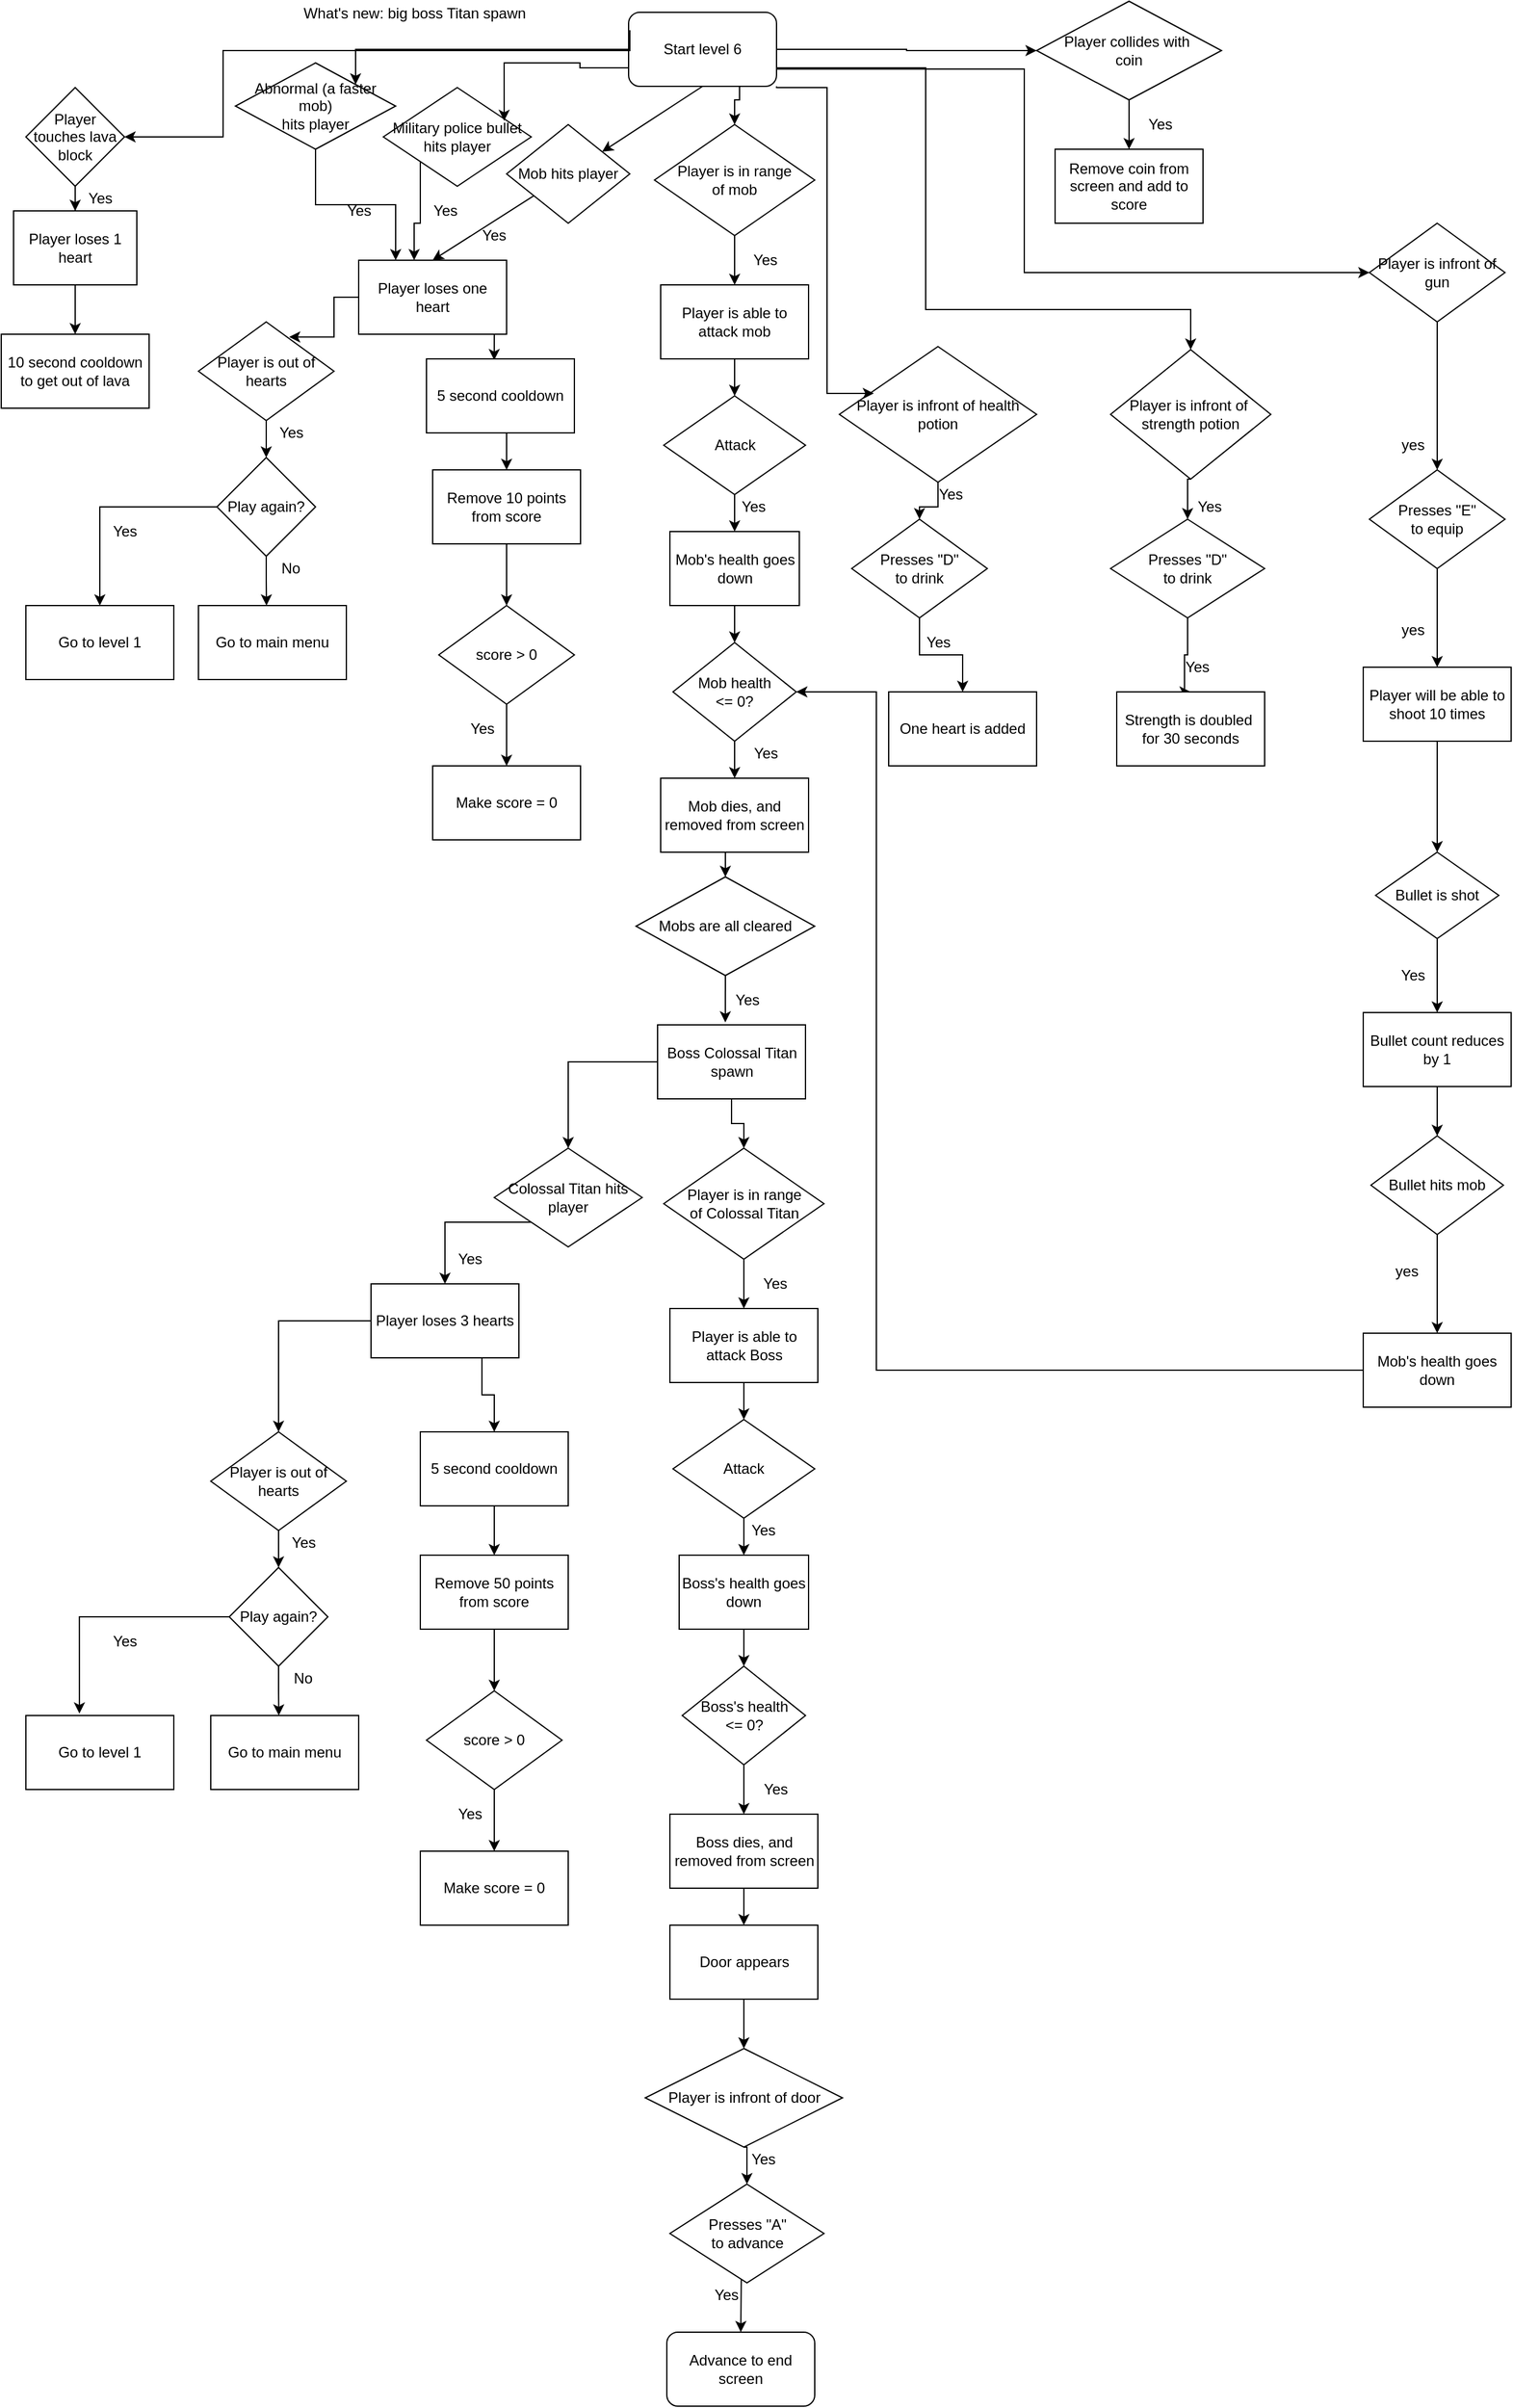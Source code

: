 <mxfile version="14.4.8" type="device"><diagram id="xkkhSHeA-ffI-onqJJuW" name="Page-1"><mxGraphModel dx="2272" dy="737" grid="1" gridSize="10" guides="1" tooltips="1" connect="1" arrows="1" fold="1" page="1" pageScale="1" pageWidth="850" pageHeight="1100" math="0" shadow="0"><root><mxCell id="0"/><mxCell id="1" parent="0"/><mxCell id="xJRGZZut8tcqVlzGXJP9-3" value="" style="group" parent="1" vertex="1" connectable="0"><mxGeometry x="360" y="10" width="120" height="60" as="geometry"/></mxCell><mxCell id="xJRGZZut8tcqVlzGXJP9-1" value="Start level 6" style="rounded=1;whiteSpace=wrap;html=1;" parent="xJRGZZut8tcqVlzGXJP9-3" vertex="1"><mxGeometry x="-1" y="-1" width="120" height="60" as="geometry"/></mxCell><mxCell id="xJRGZZut8tcqVlzGXJP9-4" value="Mob hits player" style="rhombus;whiteSpace=wrap;html=1;" parent="1" vertex="1"><mxGeometry x="260" y="100" width="100" height="80" as="geometry"/></mxCell><mxCell id="xJRGZZut8tcqVlzGXJP9-43" style="edgeStyle=orthogonalEdgeStyle;rounded=0;orthogonalLoop=1;jettySize=auto;html=1;exitX=1;exitY=1;exitDx=0;exitDy=0;entryX=0.458;entryY=0.017;entryDx=0;entryDy=0;entryPerimeter=0;" parent="1" source="xJRGZZut8tcqVlzGXJP9-5" target="xJRGZZut8tcqVlzGXJP9-42" edge="1"><mxGeometry relative="1" as="geometry"/></mxCell><mxCell id="xJRGZZut8tcqVlzGXJP9-51" style="edgeStyle=orthogonalEdgeStyle;rounded=0;orthogonalLoop=1;jettySize=auto;html=1;exitX=0;exitY=0.5;exitDx=0;exitDy=0;entryX=0.669;entryY=0.153;entryDx=0;entryDy=0;entryPerimeter=0;" parent="1" source="xJRGZZut8tcqVlzGXJP9-5" target="xJRGZZut8tcqVlzGXJP9-41" edge="1"><mxGeometry relative="1" as="geometry"/></mxCell><mxCell id="xJRGZZut8tcqVlzGXJP9-5" value="Player loses one heart" style="rounded=0;whiteSpace=wrap;html=1;" parent="1" vertex="1"><mxGeometry x="140" y="210" width="120" height="60" as="geometry"/></mxCell><mxCell id="xJRGZZut8tcqVlzGXJP9-8" value="" style="endArrow=classic;html=1;entryX=0.5;entryY=0;entryDx=0;entryDy=0;" parent="1" source="xJRGZZut8tcqVlzGXJP9-4" target="xJRGZZut8tcqVlzGXJP9-5" edge="1"><mxGeometry width="50" height="50" relative="1" as="geometry"><mxPoint x="400" y="280" as="sourcePoint"/><mxPoint x="220" y="160" as="targetPoint"/></mxGeometry></mxCell><mxCell id="xJRGZZut8tcqVlzGXJP9-9" value="Yes" style="text;html=1;strokeColor=none;fillColor=none;align=center;verticalAlign=middle;whiteSpace=wrap;rounded=0;" parent="1" vertex="1"><mxGeometry x="230" y="180" width="40" height="20" as="geometry"/></mxCell><mxCell id="xJRGZZut8tcqVlzGXJP9-10" value="" style="endArrow=classic;html=1;exitX=0.5;exitY=1;exitDx=0;exitDy=0;" parent="1" source="xJRGZZut8tcqVlzGXJP9-1" target="xJRGZZut8tcqVlzGXJP9-4" edge="1"><mxGeometry width="50" height="50" relative="1" as="geometry"><mxPoint x="400" y="280" as="sourcePoint"/><mxPoint x="450" y="230" as="targetPoint"/></mxGeometry></mxCell><mxCell id="xJRGZZut8tcqVlzGXJP9-16" style="edgeStyle=orthogonalEdgeStyle;rounded=0;orthogonalLoop=1;jettySize=auto;html=1;exitX=0.5;exitY=1;exitDx=0;exitDy=0;entryX=0.5;entryY=0;entryDx=0;entryDy=0;" parent="1" source="xJRGZZut8tcqVlzGXJP9-11" target="xJRGZZut8tcqVlzGXJP9-12" edge="1"><mxGeometry relative="1" as="geometry"/></mxCell><mxCell id="xJRGZZut8tcqVlzGXJP9-11" value="Player is in range&lt;br&gt;of mob" style="rhombus;whiteSpace=wrap;html=1;" parent="1" vertex="1"><mxGeometry x="380" y="100" width="130" height="90" as="geometry"/></mxCell><mxCell id="xJRGZZut8tcqVlzGXJP9-17" style="edgeStyle=orthogonalEdgeStyle;rounded=0;orthogonalLoop=1;jettySize=auto;html=1;exitX=0.5;exitY=1;exitDx=0;exitDy=0;entryX=0.5;entryY=0;entryDx=0;entryDy=0;" parent="1" source="xJRGZZut8tcqVlzGXJP9-12" target="xJRGZZut8tcqVlzGXJP9-13" edge="1"><mxGeometry relative="1" as="geometry"/></mxCell><mxCell id="xJRGZZut8tcqVlzGXJP9-12" value="Player is able to attack mob" style="rounded=0;whiteSpace=wrap;html=1;" parent="1" vertex="1"><mxGeometry x="385" y="230" width="120" height="60" as="geometry"/></mxCell><mxCell id="xJRGZZut8tcqVlzGXJP9-20" style="edgeStyle=orthogonalEdgeStyle;rounded=0;orthogonalLoop=1;jettySize=auto;html=1;exitX=0.5;exitY=1;exitDx=0;exitDy=0;entryX=0.5;entryY=0;entryDx=0;entryDy=0;" parent="1" source="xJRGZZut8tcqVlzGXJP9-13" target="xJRGZZut8tcqVlzGXJP9-14" edge="1"><mxGeometry relative="1" as="geometry"/></mxCell><mxCell id="xJRGZZut8tcqVlzGXJP9-13" value="Attack" style="rhombus;whiteSpace=wrap;html=1;" parent="1" vertex="1"><mxGeometry x="387.5" y="320" width="115" height="80" as="geometry"/></mxCell><mxCell id="xJRGZZut8tcqVlzGXJP9-14" value="Mob's health goes down" style="rounded=0;whiteSpace=wrap;html=1;" parent="1" vertex="1"><mxGeometry x="392.5" y="430" width="105" height="60" as="geometry"/></mxCell><mxCell id="xJRGZZut8tcqVlzGXJP9-15" style="edgeStyle=orthogonalEdgeStyle;rounded=0;orthogonalLoop=1;jettySize=auto;html=1;exitX=0.75;exitY=1;exitDx=0;exitDy=0;entryX=0.5;entryY=0;entryDx=0;entryDy=0;" parent="1" source="xJRGZZut8tcqVlzGXJP9-1" target="xJRGZZut8tcqVlzGXJP9-11" edge="1"><mxGeometry relative="1" as="geometry"><Array as="points"><mxPoint x="445" y="80"/></Array></mxGeometry></mxCell><mxCell id="xJRGZZut8tcqVlzGXJP9-18" value="Yes" style="text;html=1;strokeColor=none;fillColor=none;align=center;verticalAlign=middle;whiteSpace=wrap;rounded=0;" parent="1" vertex="1"><mxGeometry x="450" y="200" width="40" height="20" as="geometry"/></mxCell><mxCell id="xJRGZZut8tcqVlzGXJP9-21" value="Yes" style="text;html=1;align=center;verticalAlign=middle;resizable=0;points=[];autosize=1;" parent="1" vertex="1"><mxGeometry x="440" y="400" width="40" height="20" as="geometry"/></mxCell><mxCell id="xJRGZZut8tcqVlzGXJP9-22" value="Mob health&lt;br&gt;&amp;lt;= 0?" style="rhombus;whiteSpace=wrap;html=1;" parent="1" vertex="1"><mxGeometry x="395" y="520" width="100" height="80" as="geometry"/></mxCell><mxCell id="xJRGZZut8tcqVlzGXJP9-23" value="" style="endArrow=classic;html=1;exitX=0.5;exitY=1;exitDx=0;exitDy=0;entryX=0.5;entryY=0;entryDx=0;entryDy=0;" parent="1" source="xJRGZZut8tcqVlzGXJP9-14" target="xJRGZZut8tcqVlzGXJP9-22" edge="1"><mxGeometry width="50" height="50" relative="1" as="geometry"><mxPoint x="400" y="570" as="sourcePoint"/><mxPoint x="450" y="520" as="targetPoint"/></mxGeometry></mxCell><mxCell id="Jt_58fMAs7KJmYxRayXe-1" style="edgeStyle=orthogonalEdgeStyle;rounded=0;orthogonalLoop=1;jettySize=auto;html=1;exitX=0.5;exitY=1;exitDx=0;exitDy=0;entryX=0.5;entryY=0;entryDx=0;entryDy=0;" parent="1" source="xJRGZZut8tcqVlzGXJP9-24" target="xJRGZZut8tcqVlzGXJP9-56" edge="1"><mxGeometry relative="1" as="geometry"/></mxCell><mxCell id="xJRGZZut8tcqVlzGXJP9-24" value="Mob dies, and removed from screen" style="rounded=0;whiteSpace=wrap;html=1;" parent="1" vertex="1"><mxGeometry x="385" y="630" width="120" height="60" as="geometry"/></mxCell><mxCell id="xJRGZZut8tcqVlzGXJP9-25" value="" style="endArrow=classic;html=1;exitX=0.5;exitY=1;exitDx=0;exitDy=0;" parent="1" source="xJRGZZut8tcqVlzGXJP9-22" target="xJRGZZut8tcqVlzGXJP9-24" edge="1"><mxGeometry width="50" height="50" relative="1" as="geometry"><mxPoint x="400" y="410" as="sourcePoint"/><mxPoint x="450" y="360" as="targetPoint"/></mxGeometry></mxCell><mxCell id="xJRGZZut8tcqVlzGXJP9-26" style="edgeStyle=orthogonalEdgeStyle;rounded=0;orthogonalLoop=1;jettySize=auto;html=1;exitX=1;exitY=0.5;exitDx=0;exitDy=0;entryX=0;entryY=0.5;entryDx=0;entryDy=0;" parent="1" source="xJRGZZut8tcqVlzGXJP9-1" target="xJRGZZut8tcqVlzGXJP9-27" edge="1"><mxGeometry relative="1" as="geometry"><mxPoint x="610" y="49.8" as="targetPoint"/></mxGeometry></mxCell><mxCell id="xJRGZZut8tcqVlzGXJP9-38" style="edgeStyle=orthogonalEdgeStyle;rounded=0;orthogonalLoop=1;jettySize=auto;html=1;exitX=0.5;exitY=1;exitDx=0;exitDy=0;entryX=0.5;entryY=0;entryDx=0;entryDy=0;" parent="1" source="xJRGZZut8tcqVlzGXJP9-27" target="xJRGZZut8tcqVlzGXJP9-29" edge="1"><mxGeometry relative="1" as="geometry"/></mxCell><mxCell id="xJRGZZut8tcqVlzGXJP9-27" value="Player collides with&amp;nbsp;&lt;br&gt;coin" style="rhombus;whiteSpace=wrap;html=1;" parent="1" vertex="1"><mxGeometry x="690" width="150" height="80" as="geometry"/></mxCell><mxCell id="xJRGZZut8tcqVlzGXJP9-29" value="Remove coin from screen and add to score" style="whiteSpace=wrap;html=1;" parent="1" vertex="1"><mxGeometry x="705" y="120" width="120" height="60" as="geometry"/></mxCell><mxCell id="xJRGZZut8tcqVlzGXJP9-34" style="edgeStyle=orthogonalEdgeStyle;rounded=0;orthogonalLoop=1;jettySize=auto;html=1;exitX=0.5;exitY=1;exitDx=0;exitDy=0;entryX=0.5;entryY=0;entryDx=0;entryDy=0;" parent="1" source="xJRGZZut8tcqVlzGXJP9-30" target="xJRGZZut8tcqVlzGXJP9-31" edge="1"><mxGeometry relative="1" as="geometry"/></mxCell><mxCell id="xJRGZZut8tcqVlzGXJP9-30" value="Remove 10 points from score" style="whiteSpace=wrap;html=1;" parent="1" vertex="1"><mxGeometry x="200" y="380" width="120" height="60" as="geometry"/></mxCell><mxCell id="xJRGZZut8tcqVlzGXJP9-35" style="edgeStyle=orthogonalEdgeStyle;rounded=0;orthogonalLoop=1;jettySize=auto;html=1;exitX=0.5;exitY=1;exitDx=0;exitDy=0;entryX=0.5;entryY=0;entryDx=0;entryDy=0;" parent="1" source="xJRGZZut8tcqVlzGXJP9-31" target="xJRGZZut8tcqVlzGXJP9-32" edge="1"><mxGeometry relative="1" as="geometry"/></mxCell><mxCell id="xJRGZZut8tcqVlzGXJP9-31" value="score &amp;gt; 0" style="rhombus;whiteSpace=wrap;html=1;" parent="1" vertex="1"><mxGeometry x="205" y="490" width="110" height="80" as="geometry"/></mxCell><mxCell id="xJRGZZut8tcqVlzGXJP9-32" value="Make score = 0" style="rounded=0;whiteSpace=wrap;html=1;" parent="1" vertex="1"><mxGeometry x="200" y="620" width="120" height="60" as="geometry"/></mxCell><mxCell id="xJRGZZut8tcqVlzGXJP9-36" value="Yes" style="text;html=1;align=center;verticalAlign=middle;resizable=0;points=[];autosize=1;" parent="1" vertex="1"><mxGeometry x="220" y="580" width="40" height="20" as="geometry"/></mxCell><mxCell id="xJRGZZut8tcqVlzGXJP9-39" value="Yes" style="text;html=1;align=center;verticalAlign=middle;resizable=0;points=[];autosize=1;" parent="1" vertex="1"><mxGeometry x="770" y="90" width="40" height="20" as="geometry"/></mxCell><mxCell id="xJRGZZut8tcqVlzGXJP9-52" style="edgeStyle=orthogonalEdgeStyle;rounded=0;orthogonalLoop=1;jettySize=auto;html=1;exitX=0.5;exitY=1;exitDx=0;exitDy=0;" parent="1" source="xJRGZZut8tcqVlzGXJP9-41" target="xJRGZZut8tcqVlzGXJP9-46" edge="1"><mxGeometry relative="1" as="geometry"/></mxCell><mxCell id="xJRGZZut8tcqVlzGXJP9-41" value="Player is out of hearts" style="rhombus;whiteSpace=wrap;html=1;" parent="1" vertex="1"><mxGeometry x="10" y="260" width="110" height="80" as="geometry"/></mxCell><mxCell id="xJRGZZut8tcqVlzGXJP9-44" style="edgeStyle=orthogonalEdgeStyle;rounded=0;orthogonalLoop=1;jettySize=auto;html=1;exitX=0.5;exitY=1;exitDx=0;exitDy=0;entryX=0.5;entryY=0;entryDx=0;entryDy=0;" parent="1" source="xJRGZZut8tcqVlzGXJP9-42" target="xJRGZZut8tcqVlzGXJP9-30" edge="1"><mxGeometry relative="1" as="geometry"/></mxCell><mxCell id="xJRGZZut8tcqVlzGXJP9-42" value="5 second cooldown" style="whiteSpace=wrap;html=1;" parent="1" vertex="1"><mxGeometry x="195" y="290" width="120" height="60" as="geometry"/></mxCell><mxCell id="xJRGZZut8tcqVlzGXJP9-49" style="edgeStyle=orthogonalEdgeStyle;rounded=0;orthogonalLoop=1;jettySize=auto;html=1;exitX=0.5;exitY=1;exitDx=0;exitDy=0;entryX=0.46;entryY=0;entryDx=0;entryDy=0;entryPerimeter=0;" parent="1" source="xJRGZZut8tcqVlzGXJP9-46" target="xJRGZZut8tcqVlzGXJP9-47" edge="1"><mxGeometry relative="1" as="geometry"/></mxCell><mxCell id="Jt_58fMAs7KJmYxRayXe-14" style="edgeStyle=orthogonalEdgeStyle;rounded=0;orthogonalLoop=1;jettySize=auto;html=1;exitX=0;exitY=0.5;exitDx=0;exitDy=0;entryX=0.5;entryY=0;entryDx=0;entryDy=0;" parent="1" source="xJRGZZut8tcqVlzGXJP9-46" target="Jt_58fMAs7KJmYxRayXe-13" edge="1"><mxGeometry relative="1" as="geometry"/></mxCell><mxCell id="xJRGZZut8tcqVlzGXJP9-46" value="Play again?" style="rhombus;whiteSpace=wrap;html=1;" parent="1" vertex="1"><mxGeometry x="25" y="370" width="80" height="80" as="geometry"/></mxCell><mxCell id="xJRGZZut8tcqVlzGXJP9-47" value="Go to main menu" style="rounded=0;whiteSpace=wrap;html=1;" parent="1" vertex="1"><mxGeometry x="10" y="490" width="120" height="60" as="geometry"/></mxCell><mxCell id="xJRGZZut8tcqVlzGXJP9-50" value="No" style="text;html=1;strokeColor=none;fillColor=none;align=center;verticalAlign=middle;whiteSpace=wrap;rounded=0;" parent="1" vertex="1"><mxGeometry x="65" y="450" width="40" height="20" as="geometry"/></mxCell><mxCell id="xJRGZZut8tcqVlzGXJP9-53" value="Yes" style="text;html=1;align=center;verticalAlign=middle;resizable=0;points=[];autosize=1;" parent="1" vertex="1"><mxGeometry x="65" y="340" width="40" height="20" as="geometry"/></mxCell><mxCell id="xJRGZZut8tcqVlzGXJP9-55" value="Yes" style="text;html=1;align=center;verticalAlign=middle;resizable=0;points=[];autosize=1;" parent="1" vertex="1"><mxGeometry x="-70" y="420" width="40" height="20" as="geometry"/></mxCell><mxCell id="3D5SdrnPNjiN8urEaTNC-56" style="edgeStyle=orthogonalEdgeStyle;rounded=0;orthogonalLoop=1;jettySize=auto;html=1;exitX=0.5;exitY=1;exitDx=0;exitDy=0;entryX=0.458;entryY=-0.033;entryDx=0;entryDy=0;entryPerimeter=0;" parent="1" source="xJRGZZut8tcqVlzGXJP9-56" target="3D5SdrnPNjiN8urEaTNC-15" edge="1"><mxGeometry relative="1" as="geometry"/></mxCell><mxCell id="xJRGZZut8tcqVlzGXJP9-56" value="Mobs are all cleared" style="rhombus;whiteSpace=wrap;html=1;" parent="1" vertex="1"><mxGeometry x="365" y="710" width="145" height="80" as="geometry"/></mxCell><mxCell id="xJRGZZut8tcqVlzGXJP9-66" style="edgeStyle=orthogonalEdgeStyle;rounded=0;orthogonalLoop=1;jettySize=auto;html=1;exitX=0.5;exitY=1;exitDx=0;exitDy=0;" parent="1" source="xJRGZZut8tcqVlzGXJP9-60" target="xJRGZZut8tcqVlzGXJP9-61" edge="1"><mxGeometry relative="1" as="geometry"/></mxCell><mxCell id="xJRGZZut8tcqVlzGXJP9-60" value="Door appears" style="rounded=0;whiteSpace=wrap;html=1;" parent="1" vertex="1"><mxGeometry x="392.5" y="1560" width="120" height="60" as="geometry"/></mxCell><mxCell id="xJRGZZut8tcqVlzGXJP9-68" style="edgeStyle=orthogonalEdgeStyle;rounded=0;orthogonalLoop=1;jettySize=auto;html=1;exitX=0.5;exitY=1;exitDx=0;exitDy=0;entryX=0.5;entryY=0;entryDx=0;entryDy=0;" parent="1" source="xJRGZZut8tcqVlzGXJP9-61" target="xJRGZZut8tcqVlzGXJP9-62" edge="1"><mxGeometry relative="1" as="geometry"/></mxCell><mxCell id="xJRGZZut8tcqVlzGXJP9-61" value="Player is infront of door" style="rhombus;whiteSpace=wrap;html=1;" parent="1" vertex="1"><mxGeometry x="372.5" y="1660" width="160" height="80" as="geometry"/></mxCell><mxCell id="xJRGZZut8tcqVlzGXJP9-70" style="edgeStyle=orthogonalEdgeStyle;rounded=0;orthogonalLoop=1;jettySize=auto;html=1;entryX=0.5;entryY=0;entryDx=0;entryDy=0;" parent="1" target="xJRGZZut8tcqVlzGXJP9-63" edge="1"><mxGeometry relative="1" as="geometry"><mxPoint x="450" y="1781" as="sourcePoint"/></mxGeometry></mxCell><mxCell id="xJRGZZut8tcqVlzGXJP9-62" value="Presses &quot;A&quot;&lt;br&gt;to advance" style="rhombus;whiteSpace=wrap;html=1;" parent="1" vertex="1"><mxGeometry x="392.5" y="1770" width="125" height="80" as="geometry"/></mxCell><mxCell id="xJRGZZut8tcqVlzGXJP9-63" value="Advance to end screen" style="rounded=1;whiteSpace=wrap;html=1;" parent="1" vertex="1"><mxGeometry x="390" y="1890" width="120" height="60" as="geometry"/></mxCell><mxCell id="xJRGZZut8tcqVlzGXJP9-65" value="Yes" style="text;html=1;align=center;verticalAlign=middle;resizable=0;points=[];autosize=1;" parent="1" vertex="1"><mxGeometry x="435" y="800" width="40" height="20" as="geometry"/></mxCell><mxCell id="xJRGZZut8tcqVlzGXJP9-67" value="Yes" style="text;html=1;align=center;verticalAlign=middle;resizable=0;points=[];autosize=1;" parent="1" vertex="1"><mxGeometry x="447.5" y="1740" width="40" height="20" as="geometry"/></mxCell><mxCell id="xJRGZZut8tcqVlzGXJP9-69" value="Yes" style="text;html=1;align=center;verticalAlign=middle;resizable=0;points=[];autosize=1;" parent="1" vertex="1"><mxGeometry x="417.5" y="1850" width="40" height="20" as="geometry"/></mxCell><mxCell id="xJRGZZut8tcqVlzGXJP9-71" value="Yes" style="text;html=1;align=center;verticalAlign=middle;resizable=0;points=[];autosize=1;" parent="1" vertex="1"><mxGeometry x="450" y="600" width="40" height="20" as="geometry"/></mxCell><mxCell id="Jt_58fMAs7KJmYxRayXe-9" style="edgeStyle=orthogonalEdgeStyle;rounded=0;orthogonalLoop=1;jettySize=auto;html=1;exitX=0.5;exitY=1;exitDx=0;exitDy=0;" parent="1" source="Jt_58fMAs7KJmYxRayXe-5" target="Jt_58fMAs7KJmYxRayXe-6" edge="1"><mxGeometry relative="1" as="geometry"/></mxCell><mxCell id="Jt_58fMAs7KJmYxRayXe-5" value="Player is infront of health potion" style="rhombus;whiteSpace=wrap;html=1;" parent="1" vertex="1"><mxGeometry x="530" y="280" width="160" height="110" as="geometry"/></mxCell><mxCell id="Jt_58fMAs7KJmYxRayXe-10" style="edgeStyle=orthogonalEdgeStyle;rounded=0;orthogonalLoop=1;jettySize=auto;html=1;exitX=0.5;exitY=1;exitDx=0;exitDy=0;" parent="1" source="Jt_58fMAs7KJmYxRayXe-6" target="Jt_58fMAs7KJmYxRayXe-7" edge="1"><mxGeometry relative="1" as="geometry"/></mxCell><mxCell id="Jt_58fMAs7KJmYxRayXe-6" value="Presses &quot;D&quot;&lt;br&gt;to drink" style="rhombus;whiteSpace=wrap;html=1;" parent="1" vertex="1"><mxGeometry x="540" y="420" width="110" height="80" as="geometry"/></mxCell><mxCell id="Jt_58fMAs7KJmYxRayXe-7" value="One heart is added" style="whiteSpace=wrap;html=1;" parent="1" vertex="1"><mxGeometry x="570" y="560" width="120" height="60" as="geometry"/></mxCell><mxCell id="Jt_58fMAs7KJmYxRayXe-8" style="edgeStyle=orthogonalEdgeStyle;rounded=0;orthogonalLoop=1;jettySize=auto;html=1;exitX=1;exitY=1;exitDx=0;exitDy=0;entryX=0.175;entryY=0.345;entryDx=0;entryDy=0;entryPerimeter=0;" parent="1" source="xJRGZZut8tcqVlzGXJP9-1" target="Jt_58fMAs7KJmYxRayXe-5" edge="1"><mxGeometry relative="1" as="geometry"><Array as="points"><mxPoint x="520" y="70"/><mxPoint x="520" y="318"/></Array></mxGeometry></mxCell><mxCell id="Jt_58fMAs7KJmYxRayXe-11" value="Yes" style="text;html=1;align=center;verticalAlign=middle;resizable=0;points=[];autosize=1;" parent="1" vertex="1"><mxGeometry x="600" y="390" width="40" height="20" as="geometry"/></mxCell><mxCell id="Jt_58fMAs7KJmYxRayXe-12" value="Yes" style="text;html=1;align=center;verticalAlign=middle;resizable=0;points=[];autosize=1;" parent="1" vertex="1"><mxGeometry x="590" y="510" width="40" height="20" as="geometry"/></mxCell><mxCell id="Jt_58fMAs7KJmYxRayXe-13" value="Go to level 1" style="rounded=0;whiteSpace=wrap;html=1;" parent="1" vertex="1"><mxGeometry x="-130" y="490" width="120" height="60" as="geometry"/></mxCell><mxCell id="Jt_58fMAs7KJmYxRayXe-15" value="What's new: big boss Titan spawn" style="text;html=1;align=center;verticalAlign=middle;resizable=0;points=[];autosize=1;" parent="1" vertex="1"><mxGeometry x="85" width="200" height="20" as="geometry"/></mxCell><mxCell id="Jt_58fMAs7KJmYxRayXe-19" style="edgeStyle=orthogonalEdgeStyle;rounded=0;orthogonalLoop=1;jettySize=auto;html=1;exitX=0.5;exitY=1;exitDx=0;exitDy=0;entryX=0.25;entryY=0;entryDx=0;entryDy=0;" parent="1" source="Jt_58fMAs7KJmYxRayXe-16" target="xJRGZZut8tcqVlzGXJP9-5" edge="1"><mxGeometry relative="1" as="geometry"><Array as="points"><mxPoint x="105" y="165"/><mxPoint x="170" y="165"/></Array></mxGeometry></mxCell><mxCell id="Jt_58fMAs7KJmYxRayXe-16" value="Abnormal (a faster mob) &lt;br&gt;hits player" style="rhombus;whiteSpace=wrap;html=1;" parent="1" vertex="1"><mxGeometry x="40" y="50" width="130" height="70" as="geometry"/></mxCell><mxCell id="Jt_58fMAs7KJmYxRayXe-17" style="edgeStyle=orthogonalEdgeStyle;rounded=0;orthogonalLoop=1;jettySize=auto;html=1;exitX=0;exitY=0.5;exitDx=0;exitDy=0;entryX=1;entryY=0;entryDx=0;entryDy=0;" parent="1" source="xJRGZZut8tcqVlzGXJP9-1" target="Jt_58fMAs7KJmYxRayXe-16" edge="1"><mxGeometry relative="1" as="geometry"><Array as="points"><mxPoint x="138" y="39"/></Array></mxGeometry></mxCell><mxCell id="Jt_58fMAs7KJmYxRayXe-20" value="Yes" style="text;html=1;align=center;verticalAlign=middle;resizable=0;points=[];autosize=1;" parent="1" vertex="1"><mxGeometry x="120" y="160" width="40" height="20" as="geometry"/></mxCell><mxCell id="Jt_58fMAs7KJmYxRayXe-27" style="edgeStyle=orthogonalEdgeStyle;rounded=0;orthogonalLoop=1;jettySize=auto;html=1;exitX=0.5;exitY=1;exitDx=0;exitDy=0;" parent="1" source="Jt_58fMAs7KJmYxRayXe-21" target="Jt_58fMAs7KJmYxRayXe-22" edge="1"><mxGeometry relative="1" as="geometry"/></mxCell><mxCell id="Jt_58fMAs7KJmYxRayXe-21" value="Player touches lava block" style="rhombus;whiteSpace=wrap;html=1;" parent="1" vertex="1"><mxGeometry x="-130" y="70" width="80" height="80" as="geometry"/></mxCell><mxCell id="Jt_58fMAs7KJmYxRayXe-29" style="edgeStyle=orthogonalEdgeStyle;rounded=0;orthogonalLoop=1;jettySize=auto;html=1;exitX=0.5;exitY=1;exitDx=0;exitDy=0;" parent="1" source="Jt_58fMAs7KJmYxRayXe-22" target="Jt_58fMAs7KJmYxRayXe-24" edge="1"><mxGeometry relative="1" as="geometry"/></mxCell><mxCell id="Jt_58fMAs7KJmYxRayXe-22" value="Player loses 1 heart" style="whiteSpace=wrap;html=1;" parent="1" vertex="1"><mxGeometry x="-140" y="170" width="100" height="60" as="geometry"/></mxCell><mxCell id="Jt_58fMAs7KJmYxRayXe-24" value="10 second cooldown to get out of lava" style="whiteSpace=wrap;html=1;" parent="1" vertex="1"><mxGeometry x="-150" y="270" width="120" height="60" as="geometry"/></mxCell><mxCell id="Jt_58fMAs7KJmYxRayXe-26" style="edgeStyle=orthogonalEdgeStyle;rounded=0;orthogonalLoop=1;jettySize=auto;html=1;exitX=0;exitY=0.25;exitDx=0;exitDy=0;" parent="1" source="xJRGZZut8tcqVlzGXJP9-1" target="Jt_58fMAs7KJmYxRayXe-21" edge="1"><mxGeometry relative="1" as="geometry"><Array as="points"><mxPoint x="360" y="40"/><mxPoint x="30" y="40"/><mxPoint x="30" y="110"/></Array></mxGeometry></mxCell><mxCell id="Jt_58fMAs7KJmYxRayXe-28" value="Yes" style="text;html=1;align=center;verticalAlign=middle;resizable=0;points=[];autosize=1;" parent="1" vertex="1"><mxGeometry x="-90" y="150" width="40" height="20" as="geometry"/></mxCell><mxCell id="Jt_58fMAs7KJmYxRayXe-37" style="edgeStyle=orthogonalEdgeStyle;rounded=0;orthogonalLoop=1;jettySize=auto;html=1;exitX=0.5;exitY=1;exitDx=0;exitDy=0;entryX=0.5;entryY=0;entryDx=0;entryDy=0;" parent="1" source="Jt_58fMAs7KJmYxRayXe-31" target="Jt_58fMAs7KJmYxRayXe-32" edge="1"><mxGeometry relative="1" as="geometry"/></mxCell><mxCell id="Jt_58fMAs7KJmYxRayXe-31" value="Player is infront of gun" style="rhombus;whiteSpace=wrap;html=1;" parent="1" vertex="1"><mxGeometry x="960" y="180" width="110" height="80" as="geometry"/></mxCell><mxCell id="Jt_58fMAs7KJmYxRayXe-38" style="edgeStyle=orthogonalEdgeStyle;rounded=0;orthogonalLoop=1;jettySize=auto;html=1;exitX=0.5;exitY=1;exitDx=0;exitDy=0;entryX=0.5;entryY=0;entryDx=0;entryDy=0;" parent="1" source="Jt_58fMAs7KJmYxRayXe-32" target="Jt_58fMAs7KJmYxRayXe-33" edge="1"><mxGeometry relative="1" as="geometry"/></mxCell><mxCell id="Jt_58fMAs7KJmYxRayXe-32" value="Presses &quot;E&quot;&lt;br&gt;to equip" style="rhombus;whiteSpace=wrap;html=1;" parent="1" vertex="1"><mxGeometry x="960" y="380" width="110" height="80" as="geometry"/></mxCell><mxCell id="Jt_58fMAs7KJmYxRayXe-52" style="edgeStyle=orthogonalEdgeStyle;rounded=0;orthogonalLoop=1;jettySize=auto;html=1;exitX=0.5;exitY=1;exitDx=0;exitDy=0;entryX=0.5;entryY=0;entryDx=0;entryDy=0;" parent="1" source="Jt_58fMAs7KJmYxRayXe-33" target="Jt_58fMAs7KJmYxRayXe-48" edge="1"><mxGeometry relative="1" as="geometry"/></mxCell><mxCell id="Jt_58fMAs7KJmYxRayXe-33" value="Player will be able to shoot 10 times" style="rounded=0;whiteSpace=wrap;html=1;" parent="1" vertex="1"><mxGeometry x="955" y="540" width="120" height="60" as="geometry"/></mxCell><mxCell id="Jt_58fMAs7KJmYxRayXe-41" style="edgeStyle=orthogonalEdgeStyle;rounded=0;orthogonalLoop=1;jettySize=auto;html=1;exitX=0.5;exitY=1;exitDx=0;exitDy=0;" parent="1" source="Jt_58fMAs7KJmYxRayXe-34" target="Jt_58fMAs7KJmYxRayXe-35" edge="1"><mxGeometry relative="1" as="geometry"/></mxCell><mxCell id="Jt_58fMAs7KJmYxRayXe-34" value="Bullet hits mob" style="rhombus;whiteSpace=wrap;html=1;" parent="1" vertex="1"><mxGeometry x="961.25" y="920" width="107.5" height="80" as="geometry"/></mxCell><mxCell id="Jt_58fMAs7KJmYxRayXe-45" style="edgeStyle=orthogonalEdgeStyle;rounded=0;orthogonalLoop=1;jettySize=auto;html=1;exitX=0;exitY=0.5;exitDx=0;exitDy=0;entryX=1;entryY=0.5;entryDx=0;entryDy=0;" parent="1" source="Jt_58fMAs7KJmYxRayXe-35" target="xJRGZZut8tcqVlzGXJP9-22" edge="1"><mxGeometry relative="1" as="geometry"><Array as="points"><mxPoint x="560" y="1110"/><mxPoint x="560" y="560"/></Array></mxGeometry></mxCell><mxCell id="Jt_58fMAs7KJmYxRayXe-35" value="Mob's health goes down" style="whiteSpace=wrap;html=1;" parent="1" vertex="1"><mxGeometry x="955" y="1080" width="120" height="60" as="geometry"/></mxCell><mxCell id="Jt_58fMAs7KJmYxRayXe-36" style="edgeStyle=orthogonalEdgeStyle;rounded=0;orthogonalLoop=1;jettySize=auto;html=1;exitX=1;exitY=0.75;exitDx=0;exitDy=0;" parent="1" source="xJRGZZut8tcqVlzGXJP9-1" target="Jt_58fMAs7KJmYxRayXe-31" edge="1"><mxGeometry relative="1" as="geometry"><Array as="points"><mxPoint x="479" y="55"/><mxPoint x="680" y="55"/><mxPoint x="680" y="220"/></Array></mxGeometry></mxCell><mxCell id="Jt_58fMAs7KJmYxRayXe-42" value="yes" style="text;html=1;align=center;verticalAlign=middle;resizable=0;points=[];autosize=1;" parent="1" vertex="1"><mxGeometry x="980" y="350" width="30" height="20" as="geometry"/></mxCell><mxCell id="Jt_58fMAs7KJmYxRayXe-43" value="yes" style="text;html=1;align=center;verticalAlign=middle;resizable=0;points=[];autosize=1;" parent="1" vertex="1"><mxGeometry x="980" y="500" width="30" height="20" as="geometry"/></mxCell><mxCell id="Jt_58fMAs7KJmYxRayXe-44" value="yes" style="text;html=1;align=center;verticalAlign=middle;resizable=0;points=[];autosize=1;" parent="1" vertex="1"><mxGeometry x="975" y="1020" width="30" height="20" as="geometry"/></mxCell><mxCell id="Jt_58fMAs7KJmYxRayXe-51" style="edgeStyle=orthogonalEdgeStyle;rounded=0;orthogonalLoop=1;jettySize=auto;html=1;exitX=0.5;exitY=1;exitDx=0;exitDy=0;entryX=0.5;entryY=0;entryDx=0;entryDy=0;" parent="1" source="Jt_58fMAs7KJmYxRayXe-48" target="Jt_58fMAs7KJmYxRayXe-49" edge="1"><mxGeometry relative="1" as="geometry"/></mxCell><mxCell id="Jt_58fMAs7KJmYxRayXe-48" value="Bullet is shot" style="rhombus;whiteSpace=wrap;html=1;" parent="1" vertex="1"><mxGeometry x="965" y="690" width="100" height="70" as="geometry"/></mxCell><mxCell id="Jt_58fMAs7KJmYxRayXe-50" style="edgeStyle=orthogonalEdgeStyle;rounded=0;orthogonalLoop=1;jettySize=auto;html=1;exitX=0.5;exitY=1;exitDx=0;exitDy=0;entryX=0.5;entryY=0;entryDx=0;entryDy=0;" parent="1" source="Jt_58fMAs7KJmYxRayXe-49" target="Jt_58fMAs7KJmYxRayXe-34" edge="1"><mxGeometry relative="1" as="geometry"/></mxCell><mxCell id="Jt_58fMAs7KJmYxRayXe-49" value="Bullet count reduces by 1" style="whiteSpace=wrap;html=1;" parent="1" vertex="1"><mxGeometry x="955" y="820" width="120" height="60" as="geometry"/></mxCell><mxCell id="Jt_58fMAs7KJmYxRayXe-53" value="Yes" style="text;html=1;align=center;verticalAlign=middle;resizable=0;points=[];autosize=1;" parent="1" vertex="1"><mxGeometry x="975" y="780" width="40" height="20" as="geometry"/></mxCell><mxCell id="3D5SdrnPNjiN8urEaTNC-11" style="edgeStyle=orthogonalEdgeStyle;rounded=0;orthogonalLoop=1;jettySize=auto;html=1;exitX=0.5;exitY=1;exitDx=0;exitDy=0;entryX=0.5;entryY=0;entryDx=0;entryDy=0;" parent="1" source="3D5SdrnPNjiN8urEaTNC-7" target="3D5SdrnPNjiN8urEaTNC-8" edge="1"><mxGeometry relative="1" as="geometry"/></mxCell><mxCell id="3D5SdrnPNjiN8urEaTNC-7" value="Player is infront of&amp;nbsp;&lt;br&gt;strength potion" style="rhombus;whiteSpace=wrap;html=1;" parent="1" vertex="1"><mxGeometry x="750" y="282.5" width="130" height="105" as="geometry"/></mxCell><mxCell id="3D5SdrnPNjiN8urEaTNC-12" style="edgeStyle=orthogonalEdgeStyle;rounded=0;orthogonalLoop=1;jettySize=auto;html=1;exitX=0.5;exitY=1;exitDx=0;exitDy=0;entryX=0.5;entryY=0;entryDx=0;entryDy=0;" parent="1" source="3D5SdrnPNjiN8urEaTNC-8" target="3D5SdrnPNjiN8urEaTNC-9" edge="1"><mxGeometry relative="1" as="geometry"><Array as="points"><mxPoint x="813" y="530"/><mxPoint x="810" y="530"/><mxPoint x="810" y="560"/></Array></mxGeometry></mxCell><mxCell id="3D5SdrnPNjiN8urEaTNC-8" value="Presses &quot;D&quot;&lt;br&gt;to drink" style="rhombus;whiteSpace=wrap;html=1;" parent="1" vertex="1"><mxGeometry x="750" y="420" width="125" height="80" as="geometry"/></mxCell><mxCell id="3D5SdrnPNjiN8urEaTNC-9" value="Strength is doubled&amp;nbsp;&lt;br&gt;for 30 seconds" style="whiteSpace=wrap;html=1;" parent="1" vertex="1"><mxGeometry x="755" y="560" width="120" height="60" as="geometry"/></mxCell><mxCell id="3D5SdrnPNjiN8urEaTNC-10" style="edgeStyle=orthogonalEdgeStyle;rounded=0;orthogonalLoop=1;jettySize=auto;html=1;exitX=1;exitY=0.75;exitDx=0;exitDy=0;" parent="1" source="xJRGZZut8tcqVlzGXJP9-1" target="3D5SdrnPNjiN8urEaTNC-7" edge="1"><mxGeometry relative="1" as="geometry"><Array as="points"><mxPoint x="600" y="54"/><mxPoint x="600" y="250"/><mxPoint x="815" y="250"/></Array></mxGeometry></mxCell><mxCell id="3D5SdrnPNjiN8urEaTNC-13" value="Yes" style="text;html=1;align=center;verticalAlign=middle;resizable=0;points=[];autosize=1;" parent="1" vertex="1"><mxGeometry x="810" y="400" width="40" height="20" as="geometry"/></mxCell><mxCell id="3D5SdrnPNjiN8urEaTNC-14" value="Yes" style="text;html=1;align=center;verticalAlign=middle;resizable=0;points=[];autosize=1;" parent="1" vertex="1"><mxGeometry x="800" y="530" width="40" height="20" as="geometry"/></mxCell><mxCell id="3D5SdrnPNjiN8urEaTNC-54" style="edgeStyle=orthogonalEdgeStyle;rounded=0;orthogonalLoop=1;jettySize=auto;html=1;exitX=0.5;exitY=1;exitDx=0;exitDy=0;entryX=0.5;entryY=0;entryDx=0;entryDy=0;" parent="1" source="3D5SdrnPNjiN8urEaTNC-15" target="3D5SdrnPNjiN8urEaTNC-40" edge="1"><mxGeometry relative="1" as="geometry"/></mxCell><mxCell id="3D5SdrnPNjiN8urEaTNC-55" style="edgeStyle=orthogonalEdgeStyle;rounded=0;orthogonalLoop=1;jettySize=auto;html=1;exitX=0;exitY=0.5;exitDx=0;exitDy=0;entryX=0.5;entryY=0;entryDx=0;entryDy=0;" parent="1" source="3D5SdrnPNjiN8urEaTNC-15" target="3D5SdrnPNjiN8urEaTNC-16" edge="1"><mxGeometry relative="1" as="geometry"/></mxCell><mxCell id="3D5SdrnPNjiN8urEaTNC-15" value="Boss Colossal Titan spawn" style="whiteSpace=wrap;html=1;" parent="1" vertex="1"><mxGeometry x="382.5" y="830" width="120" height="60" as="geometry"/></mxCell><mxCell id="3D5SdrnPNjiN8urEaTNC-34" style="edgeStyle=orthogonalEdgeStyle;rounded=0;orthogonalLoop=1;jettySize=auto;html=1;exitX=0;exitY=1;exitDx=0;exitDy=0;" parent="1" source="3D5SdrnPNjiN8urEaTNC-16" target="3D5SdrnPNjiN8urEaTNC-17" edge="1"><mxGeometry relative="1" as="geometry"><Array as="points"><mxPoint x="210" y="990"/></Array></mxGeometry></mxCell><mxCell id="3D5SdrnPNjiN8urEaTNC-16" value="Colossal Titan hits player" style="rhombus;whiteSpace=wrap;html=1;" parent="1" vertex="1"><mxGeometry x="250" y="930" width="120" height="80" as="geometry"/></mxCell><mxCell id="3D5SdrnPNjiN8urEaTNC-35" style="edgeStyle=orthogonalEdgeStyle;rounded=0;orthogonalLoop=1;jettySize=auto;html=1;exitX=0;exitY=0.5;exitDx=0;exitDy=0;entryX=0.5;entryY=0;entryDx=0;entryDy=0;" parent="1" source="3D5SdrnPNjiN8urEaTNC-17" target="3D5SdrnPNjiN8urEaTNC-26" edge="1"><mxGeometry relative="1" as="geometry"/></mxCell><mxCell id="3D5SdrnPNjiN8urEaTNC-37" style="edgeStyle=orthogonalEdgeStyle;rounded=0;orthogonalLoop=1;jettySize=auto;html=1;exitX=0.75;exitY=1;exitDx=0;exitDy=0;" parent="1" source="3D5SdrnPNjiN8urEaTNC-17" target="3D5SdrnPNjiN8urEaTNC-18" edge="1"><mxGeometry relative="1" as="geometry"/></mxCell><mxCell id="3D5SdrnPNjiN8urEaTNC-17" value="Player loses 3 hearts" style="whiteSpace=wrap;html=1;" parent="1" vertex="1"><mxGeometry x="150" y="1040" width="120" height="60" as="geometry"/></mxCell><mxCell id="3D5SdrnPNjiN8urEaTNC-38" style="edgeStyle=orthogonalEdgeStyle;rounded=0;orthogonalLoop=1;jettySize=auto;html=1;exitX=0.5;exitY=1;exitDx=0;exitDy=0;entryX=0.5;entryY=0;entryDx=0;entryDy=0;" parent="1" source="3D5SdrnPNjiN8urEaTNC-18" target="3D5SdrnPNjiN8urEaTNC-20" edge="1"><mxGeometry relative="1" as="geometry"/></mxCell><mxCell id="3D5SdrnPNjiN8urEaTNC-18" value="5 second cooldown" style="whiteSpace=wrap;html=1;" parent="1" vertex="1"><mxGeometry x="190" y="1160" width="120" height="60" as="geometry"/></mxCell><mxCell id="3D5SdrnPNjiN8urEaTNC-19" style="edgeStyle=orthogonalEdgeStyle;rounded=0;orthogonalLoop=1;jettySize=auto;html=1;exitX=0.5;exitY=1;exitDx=0;exitDy=0;entryX=0.5;entryY=0;entryDx=0;entryDy=0;" parent="1" source="3D5SdrnPNjiN8urEaTNC-20" target="3D5SdrnPNjiN8urEaTNC-22" edge="1"><mxGeometry relative="1" as="geometry"/></mxCell><mxCell id="3D5SdrnPNjiN8urEaTNC-20" value="Remove 50 points from score" style="whiteSpace=wrap;html=1;" parent="1" vertex="1"><mxGeometry x="190" y="1260" width="120" height="60" as="geometry"/></mxCell><mxCell id="3D5SdrnPNjiN8urEaTNC-21" style="edgeStyle=orthogonalEdgeStyle;rounded=0;orthogonalLoop=1;jettySize=auto;html=1;exitX=0.5;exitY=1;exitDx=0;exitDy=0;entryX=0.5;entryY=0;entryDx=0;entryDy=0;" parent="1" source="3D5SdrnPNjiN8urEaTNC-22" target="3D5SdrnPNjiN8urEaTNC-23" edge="1"><mxGeometry relative="1" as="geometry"/></mxCell><mxCell id="3D5SdrnPNjiN8urEaTNC-22" value="score &amp;gt; 0" style="rhombus;whiteSpace=wrap;html=1;" parent="1" vertex="1"><mxGeometry x="195" y="1370" width="110" height="80" as="geometry"/></mxCell><mxCell id="3D5SdrnPNjiN8urEaTNC-23" value="Make score = 0" style="rounded=0;whiteSpace=wrap;html=1;" parent="1" vertex="1"><mxGeometry x="190" y="1500" width="120" height="60" as="geometry"/></mxCell><mxCell id="3D5SdrnPNjiN8urEaTNC-24" value="Yes" style="text;html=1;align=center;verticalAlign=middle;resizable=0;points=[];autosize=1;" parent="1" vertex="1"><mxGeometry x="210" y="1460" width="40" height="20" as="geometry"/></mxCell><mxCell id="3D5SdrnPNjiN8urEaTNC-25" style="edgeStyle=orthogonalEdgeStyle;rounded=0;orthogonalLoop=1;jettySize=auto;html=1;exitX=0.5;exitY=1;exitDx=0;exitDy=0;" parent="1" source="3D5SdrnPNjiN8urEaTNC-26" target="3D5SdrnPNjiN8urEaTNC-28" edge="1"><mxGeometry relative="1" as="geometry"/></mxCell><mxCell id="3D5SdrnPNjiN8urEaTNC-26" value="Player is out of hearts" style="rhombus;whiteSpace=wrap;html=1;" parent="1" vertex="1"><mxGeometry x="20" y="1160" width="110" height="80" as="geometry"/></mxCell><mxCell id="3D5SdrnPNjiN8urEaTNC-27" style="edgeStyle=orthogonalEdgeStyle;rounded=0;orthogonalLoop=1;jettySize=auto;html=1;exitX=0.5;exitY=1;exitDx=0;exitDy=0;entryX=0.46;entryY=0;entryDx=0;entryDy=0;entryPerimeter=0;" parent="1" source="3D5SdrnPNjiN8urEaTNC-28" target="3D5SdrnPNjiN8urEaTNC-29" edge="1"><mxGeometry relative="1" as="geometry"/></mxCell><mxCell id="3D5SdrnPNjiN8urEaTNC-36" style="edgeStyle=orthogonalEdgeStyle;rounded=0;orthogonalLoop=1;jettySize=auto;html=1;exitX=0;exitY=0.5;exitDx=0;exitDy=0;entryX=0.362;entryY=-0.027;entryDx=0;entryDy=0;entryPerimeter=0;" parent="1" source="3D5SdrnPNjiN8urEaTNC-28" target="3D5SdrnPNjiN8urEaTNC-33" edge="1"><mxGeometry relative="1" as="geometry"/></mxCell><mxCell id="3D5SdrnPNjiN8urEaTNC-28" value="Play again?" style="rhombus;whiteSpace=wrap;html=1;" parent="1" vertex="1"><mxGeometry x="35" y="1270" width="80" height="80" as="geometry"/></mxCell><mxCell id="3D5SdrnPNjiN8urEaTNC-29" value="Go to main menu" style="rounded=0;whiteSpace=wrap;html=1;" parent="1" vertex="1"><mxGeometry x="20" y="1390" width="120" height="60" as="geometry"/></mxCell><mxCell id="3D5SdrnPNjiN8urEaTNC-30" value="No" style="text;html=1;strokeColor=none;fillColor=none;align=center;verticalAlign=middle;whiteSpace=wrap;rounded=0;" parent="1" vertex="1"><mxGeometry x="75" y="1350" width="40" height="20" as="geometry"/></mxCell><mxCell id="3D5SdrnPNjiN8urEaTNC-31" value="Yes" style="text;html=1;align=center;verticalAlign=middle;resizable=0;points=[];autosize=1;" parent="1" vertex="1"><mxGeometry x="75" y="1240" width="40" height="20" as="geometry"/></mxCell><mxCell id="3D5SdrnPNjiN8urEaTNC-32" value="Yes" style="text;html=1;align=center;verticalAlign=middle;resizable=0;points=[];autosize=1;" parent="1" vertex="1"><mxGeometry x="-70" y="1320" width="40" height="20" as="geometry"/></mxCell><mxCell id="3D5SdrnPNjiN8urEaTNC-33" value="Go to level 1" style="rounded=0;whiteSpace=wrap;html=1;" parent="1" vertex="1"><mxGeometry x="-130" y="1390" width="120" height="60" as="geometry"/></mxCell><mxCell id="3D5SdrnPNjiN8urEaTNC-39" style="edgeStyle=orthogonalEdgeStyle;rounded=0;orthogonalLoop=1;jettySize=auto;html=1;exitX=0.5;exitY=1;exitDx=0;exitDy=0;entryX=0.5;entryY=0;entryDx=0;entryDy=0;" parent="1" source="3D5SdrnPNjiN8urEaTNC-40" target="3D5SdrnPNjiN8urEaTNC-42" edge="1"><mxGeometry relative="1" as="geometry"/></mxCell><mxCell id="3D5SdrnPNjiN8urEaTNC-40" value="Player is in range&lt;br&gt;of Colossal Titan" style="rhombus;whiteSpace=wrap;html=1;" parent="1" vertex="1"><mxGeometry x="387.5" y="930" width="130" height="90" as="geometry"/></mxCell><mxCell id="3D5SdrnPNjiN8urEaTNC-41" style="edgeStyle=orthogonalEdgeStyle;rounded=0;orthogonalLoop=1;jettySize=auto;html=1;exitX=0.5;exitY=1;exitDx=0;exitDy=0;entryX=0.5;entryY=0;entryDx=0;entryDy=0;" parent="1" source="3D5SdrnPNjiN8urEaTNC-42" target="3D5SdrnPNjiN8urEaTNC-44" edge="1"><mxGeometry relative="1" as="geometry"/></mxCell><mxCell id="3D5SdrnPNjiN8urEaTNC-42" value="Player is able to attack Boss" style="rounded=0;whiteSpace=wrap;html=1;" parent="1" vertex="1"><mxGeometry x="392.5" y="1060" width="120" height="60" as="geometry"/></mxCell><mxCell id="3D5SdrnPNjiN8urEaTNC-43" style="edgeStyle=orthogonalEdgeStyle;rounded=0;orthogonalLoop=1;jettySize=auto;html=1;exitX=0.5;exitY=1;exitDx=0;exitDy=0;entryX=0.5;entryY=0;entryDx=0;entryDy=0;" parent="1" source="3D5SdrnPNjiN8urEaTNC-44" target="3D5SdrnPNjiN8urEaTNC-45" edge="1"><mxGeometry relative="1" as="geometry"/></mxCell><mxCell id="3D5SdrnPNjiN8urEaTNC-44" value="Attack" style="rhombus;whiteSpace=wrap;html=1;" parent="1" vertex="1"><mxGeometry x="395" y="1150" width="115" height="80" as="geometry"/></mxCell><mxCell id="3D5SdrnPNjiN8urEaTNC-45" value="Boss's health goes down" style="rounded=0;whiteSpace=wrap;html=1;" parent="1" vertex="1"><mxGeometry x="400" y="1260" width="105" height="60" as="geometry"/></mxCell><mxCell id="3D5SdrnPNjiN8urEaTNC-46" value="Yes" style="text;html=1;strokeColor=none;fillColor=none;align=center;verticalAlign=middle;whiteSpace=wrap;rounded=0;" parent="1" vertex="1"><mxGeometry x="457.5" y="1030" width="40" height="20" as="geometry"/></mxCell><mxCell id="3D5SdrnPNjiN8urEaTNC-47" value="Yes" style="text;html=1;align=center;verticalAlign=middle;resizable=0;points=[];autosize=1;" parent="1" vertex="1"><mxGeometry x="447.5" y="1230" width="40" height="20" as="geometry"/></mxCell><mxCell id="3D5SdrnPNjiN8urEaTNC-48" value="" style="endArrow=classic;html=1;exitX=0.5;exitY=1;exitDx=0;exitDy=0;entryX=0.5;entryY=0;entryDx=0;entryDy=0;" parent="1" source="3D5SdrnPNjiN8urEaTNC-45" edge="1"><mxGeometry width="50" height="50" relative="1" as="geometry"><mxPoint x="407.5" y="1400" as="sourcePoint"/><mxPoint x="452.5" y="1350.0" as="targetPoint"/></mxGeometry></mxCell><mxCell id="3D5SdrnPNjiN8urEaTNC-49" value="Boss's health&lt;br&gt;&amp;lt;= 0?" style="rhombus;whiteSpace=wrap;html=1;" parent="1" vertex="1"><mxGeometry x="402.5" y="1350" width="100" height="80" as="geometry"/></mxCell><mxCell id="3D5SdrnPNjiN8urEaTNC-53" style="edgeStyle=orthogonalEdgeStyle;rounded=0;orthogonalLoop=1;jettySize=auto;html=1;exitX=0.5;exitY=1;exitDx=0;exitDy=0;" parent="1" source="3D5SdrnPNjiN8urEaTNC-50" target="xJRGZZut8tcqVlzGXJP9-60" edge="1"><mxGeometry relative="1" as="geometry"/></mxCell><mxCell id="3D5SdrnPNjiN8urEaTNC-50" value="Boss dies, and removed from screen" style="rounded=0;whiteSpace=wrap;html=1;" parent="1" vertex="1"><mxGeometry x="392.5" y="1470" width="120" height="60" as="geometry"/></mxCell><mxCell id="3D5SdrnPNjiN8urEaTNC-51" value="" style="endArrow=classic;html=1;exitX=0.5;exitY=1;exitDx=0;exitDy=0;" parent="1" source="3D5SdrnPNjiN8urEaTNC-49" target="3D5SdrnPNjiN8urEaTNC-50" edge="1"><mxGeometry width="50" height="50" relative="1" as="geometry"><mxPoint x="407.5" y="1250" as="sourcePoint"/><mxPoint x="457.5" y="1200" as="targetPoint"/></mxGeometry></mxCell><mxCell id="3D5SdrnPNjiN8urEaTNC-52" value="Yes" style="text;html=1;align=center;verticalAlign=middle;resizable=0;points=[];autosize=1;" parent="1" vertex="1"><mxGeometry x="457.5" y="1440" width="40" height="20" as="geometry"/></mxCell><mxCell id="3D5SdrnPNjiN8urEaTNC-57" value="Yes" style="text;html=1;align=center;verticalAlign=middle;resizable=0;points=[];autosize=1;" parent="1" vertex="1"><mxGeometry x="210" y="1010" width="40" height="20" as="geometry"/></mxCell><mxCell id="JNYgoo7kEQVbKU-fgsvN-3" style="edgeStyle=orthogonalEdgeStyle;rounded=0;orthogonalLoop=1;jettySize=auto;html=1;exitX=0;exitY=1;exitDx=0;exitDy=0;entryX=0.375;entryY=0;entryDx=0;entryDy=0;entryPerimeter=0;" edge="1" parent="1" source="JNYgoo7kEQVbKU-fgsvN-1" target="xJRGZZut8tcqVlzGXJP9-5"><mxGeometry relative="1" as="geometry"/></mxCell><mxCell id="JNYgoo7kEQVbKU-fgsvN-1" value="Military police bullet&lt;br&gt;hits player" style="rhombus;whiteSpace=wrap;html=1;" vertex="1" parent="1"><mxGeometry x="160" y="70" width="120" height="80" as="geometry"/></mxCell><mxCell id="JNYgoo7kEQVbKU-fgsvN-2" style="edgeStyle=orthogonalEdgeStyle;rounded=0;orthogonalLoop=1;jettySize=auto;html=1;exitX=0;exitY=0.75;exitDx=0;exitDy=0;entryX=0.817;entryY=0.338;entryDx=0;entryDy=0;entryPerimeter=0;" edge="1" parent="1" source="xJRGZZut8tcqVlzGXJP9-1" target="JNYgoo7kEQVbKU-fgsvN-1"><mxGeometry relative="1" as="geometry"/></mxCell><mxCell id="JNYgoo7kEQVbKU-fgsvN-4" value="Yes" style="text;html=1;align=center;verticalAlign=middle;resizable=0;points=[];autosize=1;" vertex="1" parent="1"><mxGeometry x="190" y="160" width="40" height="20" as="geometry"/></mxCell></root></mxGraphModel></diagram></mxfile>